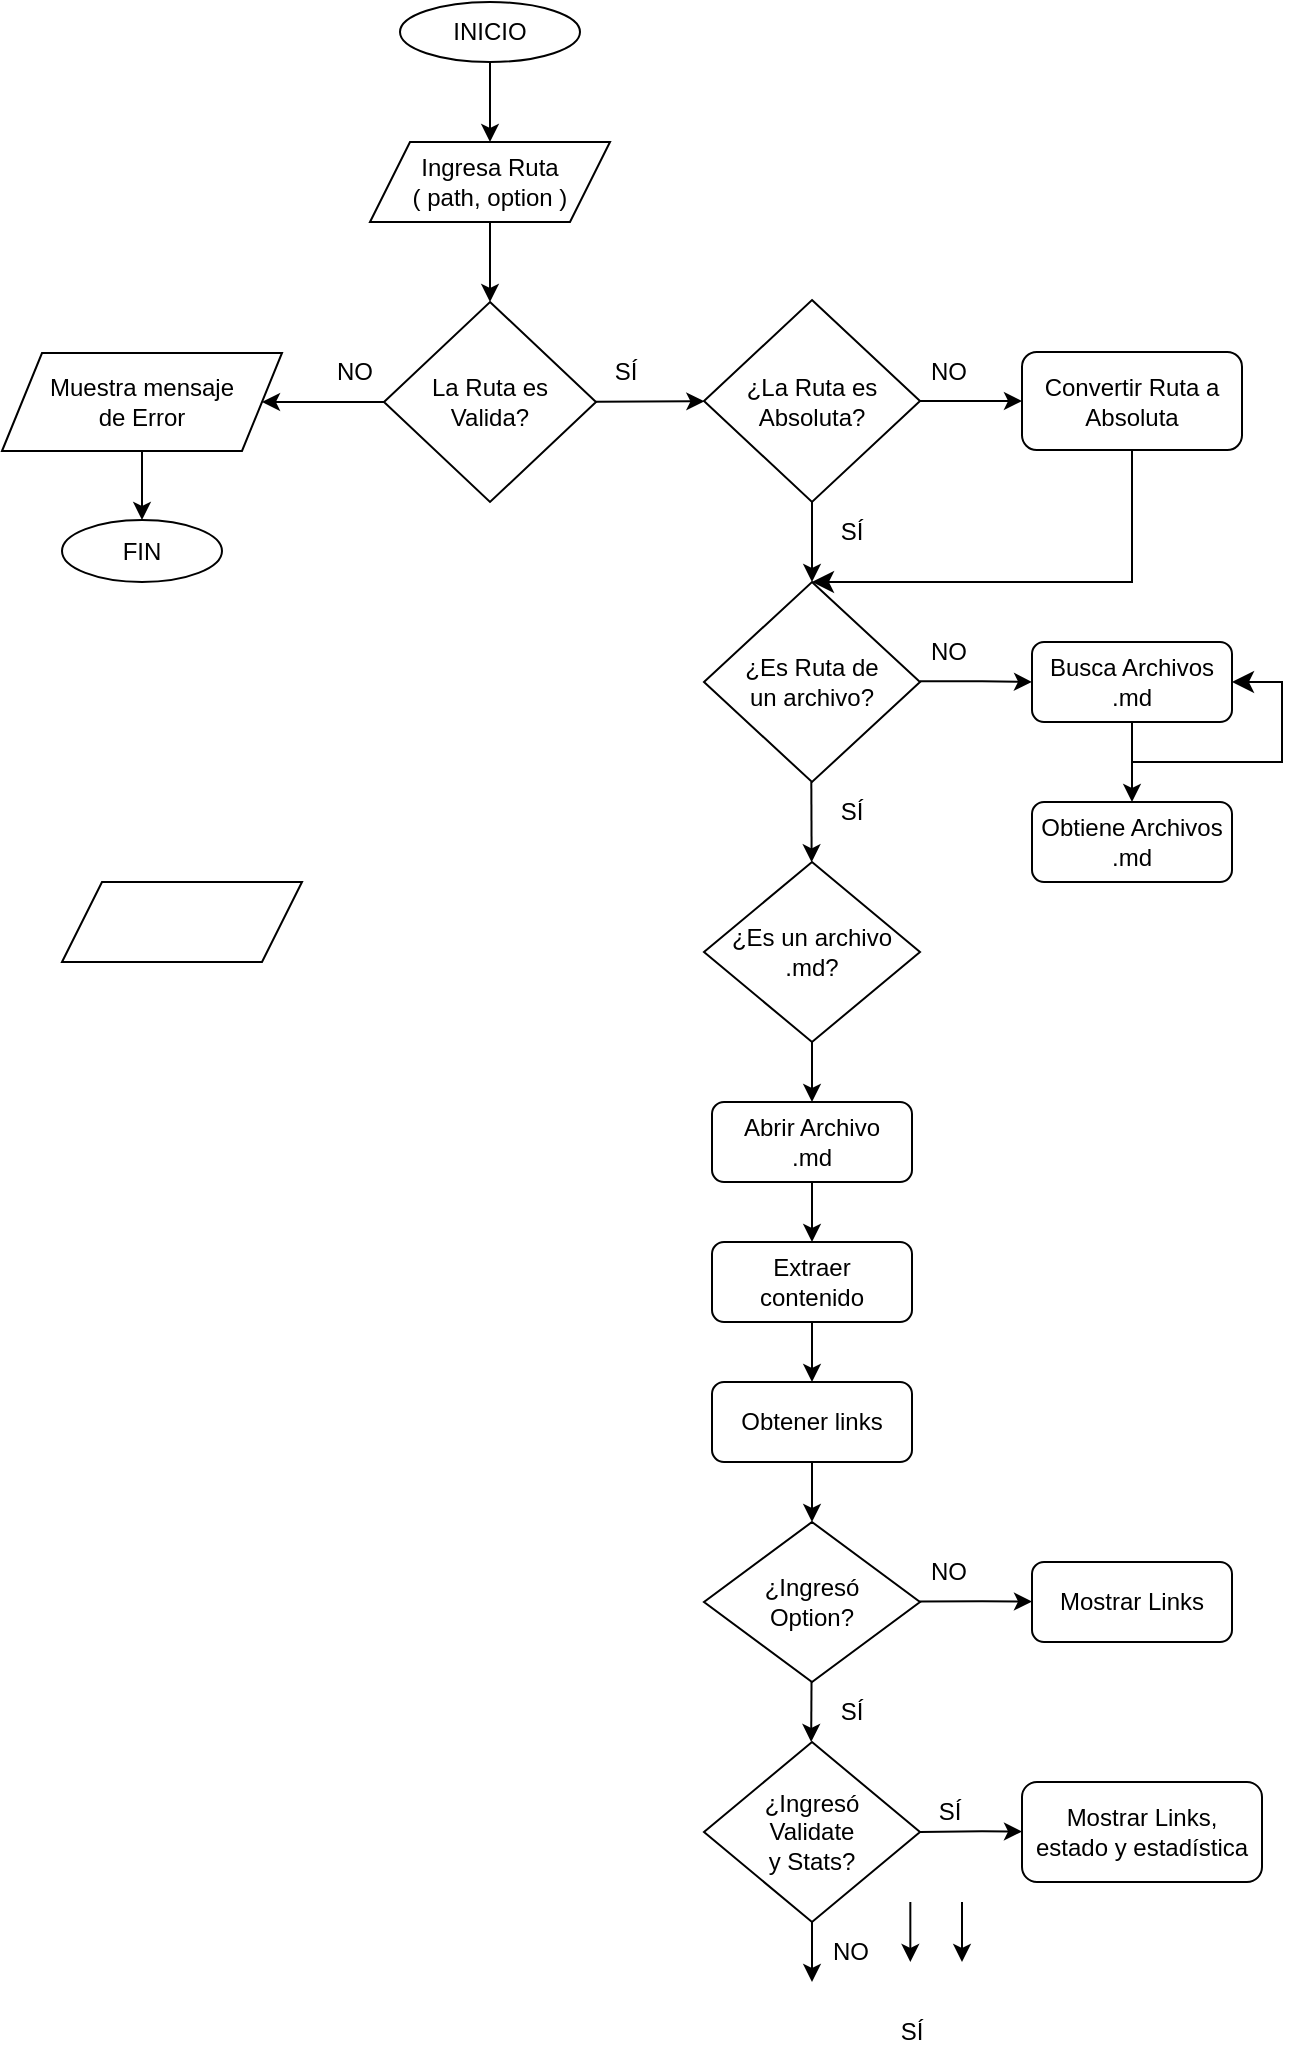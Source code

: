 <mxfile version="21.0.6" type="github">
  <diagram name="Página-1" id="93haLuahg1Ov3Uhfy_TV">
    <mxGraphModel dx="264" dy="368" grid="1" gridSize="10" guides="1" tooltips="1" connect="1" arrows="1" fold="1" page="1" pageScale="1" pageWidth="827" pageHeight="1169" math="0" shadow="0">
      <root>
        <mxCell id="0" />
        <mxCell id="1" parent="0" />
        <mxCell id="Y0-RWTtbSj_2u-Xx135a-1" value="INICIO" style="ellipse;whiteSpace=wrap;html=1;" vertex="1" parent="1">
          <mxGeometry x="369" y="50" width="90" height="30" as="geometry" />
        </mxCell>
        <mxCell id="Y0-RWTtbSj_2u-Xx135a-2" value="Ingresa Ruta&lt;br&gt;( path, option )" style="shape=parallelogram;perimeter=parallelogramPerimeter;whiteSpace=wrap;html=1;fixedSize=1;" vertex="1" parent="1">
          <mxGeometry x="354" y="120" width="120" height="40" as="geometry" />
        </mxCell>
        <mxCell id="Y0-RWTtbSj_2u-Xx135a-3" value="" style="endArrow=classic;html=1;rounded=0;" edge="1" parent="1" source="Y0-RWTtbSj_2u-Xx135a-1" target="Y0-RWTtbSj_2u-Xx135a-2">
          <mxGeometry width="50" height="50" relative="1" as="geometry">
            <mxPoint x="390" y="220" as="sourcePoint" />
            <mxPoint x="440" y="170" as="targetPoint" />
          </mxGeometry>
        </mxCell>
        <mxCell id="Y0-RWTtbSj_2u-Xx135a-4" value="La Ruta es &lt;br&gt;Valida?" style="rhombus;whiteSpace=wrap;html=1;" vertex="1" parent="1">
          <mxGeometry x="361" y="200" width="106" height="100" as="geometry" />
        </mxCell>
        <mxCell id="Y0-RWTtbSj_2u-Xx135a-5" value="" style="endArrow=classic;html=1;rounded=0;" edge="1" parent="1" source="Y0-RWTtbSj_2u-Xx135a-2" target="Y0-RWTtbSj_2u-Xx135a-4">
          <mxGeometry width="50" height="50" relative="1" as="geometry">
            <mxPoint x="414" y="160" as="sourcePoint" />
            <mxPoint x="414" y="200" as="targetPoint" />
          </mxGeometry>
        </mxCell>
        <mxCell id="Y0-RWTtbSj_2u-Xx135a-6" value="" style="endArrow=classic;html=1;rounded=0;" edge="1" parent="1" source="Y0-RWTtbSj_2u-Xx135a-4" target="Y0-RWTtbSj_2u-Xx135a-12">
          <mxGeometry width="50" height="50" relative="1" as="geometry">
            <mxPoint x="470" y="260" as="sourcePoint" />
            <mxPoint x="510" y="239" as="targetPoint" />
          </mxGeometry>
        </mxCell>
        <mxCell id="Y0-RWTtbSj_2u-Xx135a-7" value="" style="endArrow=classic;html=1;rounded=0;entryX=1;entryY=0.5;entryDx=0;entryDy=0;" edge="1" parent="1" source="Y0-RWTtbSj_2u-Xx135a-4" target="Y0-RWTtbSj_2u-Xx135a-15">
          <mxGeometry width="50" height="50" relative="1" as="geometry">
            <mxPoint x="360" y="250" as="sourcePoint" />
            <mxPoint x="340" y="250" as="targetPoint" />
          </mxGeometry>
        </mxCell>
        <mxCell id="Y0-RWTtbSj_2u-Xx135a-8" value="NO" style="text;strokeColor=none;align=center;fillColor=none;html=1;verticalAlign=middle;whiteSpace=wrap;rounded=0;" vertex="1" parent="1">
          <mxGeometry x="332" y="220" width="29" height="30" as="geometry" />
        </mxCell>
        <mxCell id="Y0-RWTtbSj_2u-Xx135a-9" value="SÍ" style="text;strokeColor=none;align=center;fillColor=none;html=1;verticalAlign=middle;whiteSpace=wrap;rounded=0;" vertex="1" parent="1">
          <mxGeometry x="467" y="220" width="30" height="30" as="geometry" />
        </mxCell>
        <mxCell id="Y0-RWTtbSj_2u-Xx135a-10" value="Convertir Ruta a Absoluta" style="rounded=1;whiteSpace=wrap;html=1;" vertex="1" parent="1">
          <mxGeometry x="680" y="225" width="110" height="49" as="geometry" />
        </mxCell>
        <mxCell id="Y0-RWTtbSj_2u-Xx135a-11" value="Busca Archivos .md" style="rounded=1;whiteSpace=wrap;html=1;" vertex="1" parent="1">
          <mxGeometry x="685" y="370" width="100" height="40" as="geometry" />
        </mxCell>
        <mxCell id="Y0-RWTtbSj_2u-Xx135a-12" value="¿La Ruta es Absoluta?" style="rhombus;whiteSpace=wrap;html=1;" vertex="1" parent="1">
          <mxGeometry x="521" y="199" width="108" height="101" as="geometry" />
        </mxCell>
        <mxCell id="Y0-RWTtbSj_2u-Xx135a-14" value="" style="shape=parallelogram;perimeter=parallelogramPerimeter;whiteSpace=wrap;html=1;fixedSize=1;" vertex="1" parent="1">
          <mxGeometry x="200" y="490" width="120" height="40" as="geometry" />
        </mxCell>
        <mxCell id="Y0-RWTtbSj_2u-Xx135a-19" value="" style="endArrow=classic;html=1;rounded=0;startArrow=none;entryX=0.5;entryY=0;entryDx=0;entryDy=0;exitX=0.5;exitY=1;exitDx=0;exitDy=0;" edge="1" parent="1" source="Y0-RWTtbSj_2u-Xx135a-15" target="Y0-RWTtbSj_2u-Xx135a-20">
          <mxGeometry width="50" height="50" relative="1" as="geometry">
            <mxPoint x="240" y="270" as="sourcePoint" />
            <mxPoint x="249.5" y="303.5" as="targetPoint" />
          </mxGeometry>
        </mxCell>
        <mxCell id="Y0-RWTtbSj_2u-Xx135a-20" value="FIN" style="ellipse;whiteSpace=wrap;html=1;" vertex="1" parent="1">
          <mxGeometry x="200" y="309" width="80" height="31" as="geometry" />
        </mxCell>
        <mxCell id="Y0-RWTtbSj_2u-Xx135a-21" value="" style="endArrow=classic;html=1;rounded=0;" edge="1" parent="1" source="Y0-RWTtbSj_2u-Xx135a-12" target="Y0-RWTtbSj_2u-Xx135a-10">
          <mxGeometry width="50" height="50" relative="1" as="geometry">
            <mxPoint x="612" y="239" as="sourcePoint" />
            <mxPoint x="690" y="240" as="targetPoint" />
          </mxGeometry>
        </mxCell>
        <mxCell id="Y0-RWTtbSj_2u-Xx135a-22" value="NO" style="text;strokeColor=none;align=center;fillColor=none;html=1;verticalAlign=middle;whiteSpace=wrap;rounded=0;" vertex="1" parent="1">
          <mxGeometry x="629" y="220" width="29" height="30" as="geometry" />
        </mxCell>
        <mxCell id="Y0-RWTtbSj_2u-Xx135a-23" value="" style="endArrow=classic;html=1;rounded=0;exitX=0.5;exitY=1;exitDx=0;exitDy=0;" edge="1" parent="1" source="Y0-RWTtbSj_2u-Xx135a-12" target="Y0-RWTtbSj_2u-Xx135a-25">
          <mxGeometry width="50" height="50" relative="1" as="geometry">
            <mxPoint x="561.5" y="280" as="sourcePoint" />
            <mxPoint x="561.5" y="320" as="targetPoint" />
          </mxGeometry>
        </mxCell>
        <mxCell id="Y0-RWTtbSj_2u-Xx135a-24" value="SÍ" style="text;strokeColor=none;align=center;fillColor=none;html=1;verticalAlign=middle;whiteSpace=wrap;rounded=0;" vertex="1" parent="1">
          <mxGeometry x="580" y="300" width="30" height="30" as="geometry" />
        </mxCell>
        <mxCell id="Y0-RWTtbSj_2u-Xx135a-25" value="¿Es Ruta de&lt;br&gt;un archivo?" style="rhombus;whiteSpace=wrap;html=1;" vertex="1" parent="1">
          <mxGeometry x="521" y="340" width="108" height="100" as="geometry" />
        </mxCell>
        <mxCell id="Y0-RWTtbSj_2u-Xx135a-26" value="" style="endArrow=none;html=1;rounded=0;" edge="1" parent="1" target="Y0-RWTtbSj_2u-Xx135a-15">
          <mxGeometry width="50" height="50" relative="1" as="geometry">
            <mxPoint x="249.5" y="263.5" as="sourcePoint" />
            <mxPoint x="249.5" y="303.5" as="targetPoint" />
          </mxGeometry>
        </mxCell>
        <mxCell id="Y0-RWTtbSj_2u-Xx135a-15" value="Muestra mensaje&lt;br&gt;de Error" style="shape=parallelogram;perimeter=parallelogramPerimeter;whiteSpace=wrap;html=1;fixedSize=1;" vertex="1" parent="1">
          <mxGeometry x="170" y="225.5" width="140" height="49" as="geometry" />
        </mxCell>
        <mxCell id="Y0-RWTtbSj_2u-Xx135a-29" value="" style="endArrow=classic;html=1;rounded=0;exitX=1;exitY=0.5;exitDx=0;exitDy=0;entryX=0;entryY=0.5;entryDx=0;entryDy=0;" edge="1" parent="1" target="Y0-RWTtbSj_2u-Xx135a-11">
          <mxGeometry width="50" height="50" relative="1" as="geometry">
            <mxPoint x="629" y="389.66" as="sourcePoint" />
            <mxPoint x="680" y="389.66" as="targetPoint" />
            <Array as="points">
              <mxPoint x="660" y="389.66" />
            </Array>
          </mxGeometry>
        </mxCell>
        <mxCell id="Y0-RWTtbSj_2u-Xx135a-30" value="" style="endArrow=classic;html=1;rounded=0;exitX=0.5;exitY=1;exitDx=0;exitDy=0;" edge="1" parent="1" target="Y0-RWTtbSj_2u-Xx135a-40">
          <mxGeometry width="50" height="50" relative="1" as="geometry">
            <mxPoint x="574.66" y="440" as="sourcePoint" />
            <mxPoint x="574.66" y="480" as="targetPoint" />
          </mxGeometry>
        </mxCell>
        <mxCell id="Y0-RWTtbSj_2u-Xx135a-31" value="SÍ" style="text;strokeColor=none;align=center;fillColor=none;html=1;verticalAlign=middle;whiteSpace=wrap;rounded=0;" vertex="1" parent="1">
          <mxGeometry x="580" y="440" width="30" height="30" as="geometry" />
        </mxCell>
        <mxCell id="Y0-RWTtbSj_2u-Xx135a-32" value="NO" style="text;strokeColor=none;align=center;fillColor=none;html=1;verticalAlign=middle;whiteSpace=wrap;rounded=0;" vertex="1" parent="1">
          <mxGeometry x="629" y="360" width="29" height="30" as="geometry" />
        </mxCell>
        <mxCell id="Y0-RWTtbSj_2u-Xx135a-33" value="Obtiene Archivos .md" style="rounded=1;whiteSpace=wrap;html=1;" vertex="1" parent="1">
          <mxGeometry x="685" y="450" width="100" height="40" as="geometry" />
        </mxCell>
        <mxCell id="Y0-RWTtbSj_2u-Xx135a-34" value="" style="edgeStyle=segmentEdgeStyle;endArrow=classic;html=1;curved=0;rounded=0;endSize=8;startSize=8;exitX=0.5;exitY=1;exitDx=0;exitDy=0;entryX=0.5;entryY=0;entryDx=0;entryDy=0;" edge="1" parent="1" source="Y0-RWTtbSj_2u-Xx135a-10" target="Y0-RWTtbSj_2u-Xx135a-25">
          <mxGeometry width="50" height="50" relative="1" as="geometry">
            <mxPoint x="685" y="339.97" as="sourcePoint" />
            <mxPoint x="735" y="289.97" as="targetPoint" />
            <Array as="points">
              <mxPoint x="735" y="340" />
            </Array>
          </mxGeometry>
        </mxCell>
        <mxCell id="Y0-RWTtbSj_2u-Xx135a-36" value="" style="endArrow=classic;html=1;rounded=0;exitX=0.5;exitY=1;exitDx=0;exitDy=0;entryX=0.5;entryY=0;entryDx=0;entryDy=0;" edge="1" parent="1" source="Y0-RWTtbSj_2u-Xx135a-11" target="Y0-RWTtbSj_2u-Xx135a-33">
          <mxGeometry width="50" height="50" relative="1" as="geometry">
            <mxPoint x="584.66" y="450" as="sourcePoint" />
            <mxPoint x="584.66" y="490" as="targetPoint" />
          </mxGeometry>
        </mxCell>
        <mxCell id="Y0-RWTtbSj_2u-Xx135a-39" value="" style="edgeStyle=elbowEdgeStyle;elbow=horizontal;endArrow=classic;html=1;curved=0;rounded=0;endSize=8;startSize=8;entryX=1;entryY=0.5;entryDx=0;entryDy=0;" edge="1" parent="1" target="Y0-RWTtbSj_2u-Xx135a-11">
          <mxGeometry width="50" height="50" relative="1" as="geometry">
            <mxPoint x="735" y="430" as="sourcePoint" />
            <mxPoint x="820" y="400" as="targetPoint" />
            <Array as="points">
              <mxPoint x="810" y="430" />
            </Array>
          </mxGeometry>
        </mxCell>
        <mxCell id="Y0-RWTtbSj_2u-Xx135a-40" value="¿Es un&amp;nbsp;archivo&lt;br&gt;.md?" style="rhombus;whiteSpace=wrap;html=1;" vertex="1" parent="1">
          <mxGeometry x="521" y="480" width="108" height="90" as="geometry" />
        </mxCell>
        <mxCell id="Y0-RWTtbSj_2u-Xx135a-42" value="Abrir Archivo &lt;br&gt;.md" style="rounded=1;whiteSpace=wrap;html=1;" vertex="1" parent="1">
          <mxGeometry x="525" y="600" width="100" height="40" as="geometry" />
        </mxCell>
        <mxCell id="Y0-RWTtbSj_2u-Xx135a-43" value="Extraer &lt;br&gt;contenido" style="rounded=1;whiteSpace=wrap;html=1;" vertex="1" parent="1">
          <mxGeometry x="525" y="670" width="100" height="40" as="geometry" />
        </mxCell>
        <mxCell id="Y0-RWTtbSj_2u-Xx135a-44" value="Obtener links" style="rounded=1;whiteSpace=wrap;html=1;" vertex="1" parent="1">
          <mxGeometry x="525" y="740" width="100" height="40" as="geometry" />
        </mxCell>
        <mxCell id="Y0-RWTtbSj_2u-Xx135a-45" value="" style="endArrow=classic;html=1;rounded=0;entryX=0.5;entryY=0;entryDx=0;entryDy=0;" edge="1" parent="1" source="Y0-RWTtbSj_2u-Xx135a-40" target="Y0-RWTtbSj_2u-Xx135a-42">
          <mxGeometry width="50" height="50" relative="1" as="geometry">
            <mxPoint x="575" y="580" as="sourcePoint" />
            <mxPoint x="585" y="490" as="targetPoint" />
          </mxGeometry>
        </mxCell>
        <mxCell id="Y0-RWTtbSj_2u-Xx135a-46" value="" style="endArrow=classic;html=1;rounded=0;" edge="1" parent="1" source="Y0-RWTtbSj_2u-Xx135a-42" target="Y0-RWTtbSj_2u-Xx135a-43">
          <mxGeometry width="50" height="50" relative="1" as="geometry">
            <mxPoint x="574.58" y="640" as="sourcePoint" />
            <mxPoint x="574.58" y="680" as="targetPoint" />
          </mxGeometry>
        </mxCell>
        <mxCell id="Y0-RWTtbSj_2u-Xx135a-47" value="" style="endArrow=classic;html=1;rounded=0;exitX=0.5;exitY=1;exitDx=0;exitDy=0;" edge="1" parent="1" source="Y0-RWTtbSj_2u-Xx135a-43" target="Y0-RWTtbSj_2u-Xx135a-44">
          <mxGeometry width="50" height="50" relative="1" as="geometry">
            <mxPoint x="574.58" y="720" as="sourcePoint" />
            <mxPoint x="575" y="740" as="targetPoint" />
          </mxGeometry>
        </mxCell>
        <mxCell id="Y0-RWTtbSj_2u-Xx135a-49" value="" style="endArrow=classic;html=1;rounded=0;" edge="1" parent="1" source="Y0-RWTtbSj_2u-Xx135a-44" target="Y0-RWTtbSj_2u-Xx135a-50">
          <mxGeometry width="50" height="50" relative="1" as="geometry">
            <mxPoint x="574.58" y="780" as="sourcePoint" />
            <mxPoint x="574.58" y="810" as="targetPoint" />
          </mxGeometry>
        </mxCell>
        <mxCell id="Y0-RWTtbSj_2u-Xx135a-50" value="¿Ingresó &lt;br&gt;Option?" style="rhombus;whiteSpace=wrap;html=1;" vertex="1" parent="1">
          <mxGeometry x="521" y="810" width="108" height="80" as="geometry" />
        </mxCell>
        <mxCell id="Y0-RWTtbSj_2u-Xx135a-51" value="" style="endArrow=classic;html=1;rounded=0;" edge="1" parent="1" source="Y0-RWTtbSj_2u-Xx135a-50">
          <mxGeometry width="50" height="50" relative="1" as="geometry">
            <mxPoint x="574.58" y="890" as="sourcePoint" />
            <mxPoint x="574.58" y="920" as="targetPoint" />
          </mxGeometry>
        </mxCell>
        <mxCell id="Y0-RWTtbSj_2u-Xx135a-52" value="" style="endArrow=classic;html=1;rounded=0;" edge="1" parent="1">
          <mxGeometry width="50" height="50" relative="1" as="geometry">
            <mxPoint x="650" y="1000" as="sourcePoint" />
            <mxPoint x="650" y="1030" as="targetPoint" />
          </mxGeometry>
        </mxCell>
        <mxCell id="Y0-RWTtbSj_2u-Xx135a-53" value="" style="endArrow=classic;html=1;rounded=0;" edge="1" parent="1">
          <mxGeometry width="50" height="50" relative="1" as="geometry">
            <mxPoint x="624.17" y="1000" as="sourcePoint" />
            <mxPoint x="624.17" y="1030" as="targetPoint" />
          </mxGeometry>
        </mxCell>
        <mxCell id="Y0-RWTtbSj_2u-Xx135a-54" value="SÍ" style="text;strokeColor=none;align=center;fillColor=none;html=1;verticalAlign=middle;whiteSpace=wrap;rounded=0;" vertex="1" parent="1">
          <mxGeometry x="629" y="940" width="30" height="30" as="geometry" />
        </mxCell>
        <mxCell id="Y0-RWTtbSj_2u-Xx135a-55" value="SÍ" style="text;strokeColor=none;align=center;fillColor=none;html=1;verticalAlign=middle;whiteSpace=wrap;rounded=0;" vertex="1" parent="1">
          <mxGeometry x="610" y="1050" width="30" height="30" as="geometry" />
        </mxCell>
        <mxCell id="Y0-RWTtbSj_2u-Xx135a-56" value="SÍ" style="text;strokeColor=none;align=center;fillColor=none;html=1;verticalAlign=middle;whiteSpace=wrap;rounded=0;" vertex="1" parent="1">
          <mxGeometry x="580" y="890" width="30" height="30" as="geometry" />
        </mxCell>
        <mxCell id="Y0-RWTtbSj_2u-Xx135a-57" value="Mostrar Links" style="rounded=1;whiteSpace=wrap;html=1;" vertex="1" parent="1">
          <mxGeometry x="685" y="830" width="100" height="40" as="geometry" />
        </mxCell>
        <mxCell id="Y0-RWTtbSj_2u-Xx135a-58" value="" style="endArrow=classic;html=1;rounded=0;" edge="1" parent="1" source="Y0-RWTtbSj_2u-Xx135a-50" target="Y0-RWTtbSj_2u-Xx135a-57">
          <mxGeometry width="50" height="50" relative="1" as="geometry">
            <mxPoint x="629" y="849.66" as="sourcePoint" />
            <mxPoint x="685" y="850" as="targetPoint" />
            <Array as="points">
              <mxPoint x="660" y="849.66" />
            </Array>
          </mxGeometry>
        </mxCell>
        <mxCell id="Y0-RWTtbSj_2u-Xx135a-59" value="NO" style="text;strokeColor=none;align=center;fillColor=none;html=1;verticalAlign=middle;whiteSpace=wrap;rounded=0;" vertex="1" parent="1">
          <mxGeometry x="629" y="820" width="29" height="30" as="geometry" />
        </mxCell>
        <mxCell id="Y0-RWTtbSj_2u-Xx135a-60" value="¿Ingresó &lt;br&gt;Validate &lt;br&gt;y Stats?" style="rhombus;whiteSpace=wrap;html=1;" vertex="1" parent="1">
          <mxGeometry x="521" y="920" width="108" height="90" as="geometry" />
        </mxCell>
        <mxCell id="Y0-RWTtbSj_2u-Xx135a-61" value="" style="endArrow=classic;html=1;rounded=0;" edge="1" parent="1" source="Y0-RWTtbSj_2u-Xx135a-60">
          <mxGeometry width="50" height="50" relative="1" as="geometry">
            <mxPoint x="574.58" y="1000" as="sourcePoint" />
            <mxPoint x="575" y="1040" as="targetPoint" />
          </mxGeometry>
        </mxCell>
        <mxCell id="Y0-RWTtbSj_2u-Xx135a-63" value="Mostrar Links, &lt;br&gt;estado y estadística" style="rounded=1;whiteSpace=wrap;html=1;" vertex="1" parent="1">
          <mxGeometry x="680" y="940" width="120" height="50" as="geometry" />
        </mxCell>
        <mxCell id="Y0-RWTtbSj_2u-Xx135a-64" value="" style="endArrow=classic;html=1;rounded=0;" edge="1" parent="1" target="Y0-RWTtbSj_2u-Xx135a-63">
          <mxGeometry width="50" height="50" relative="1" as="geometry">
            <mxPoint x="629" y="965" as="sourcePoint" />
            <mxPoint x="685" y="965" as="targetPoint" />
            <Array as="points">
              <mxPoint x="660" y="964.66" />
            </Array>
          </mxGeometry>
        </mxCell>
        <mxCell id="Y0-RWTtbSj_2u-Xx135a-65" value="NO" style="text;strokeColor=none;align=center;fillColor=none;html=1;verticalAlign=middle;whiteSpace=wrap;rounded=0;" vertex="1" parent="1">
          <mxGeometry x="580" y="1010" width="29" height="30" as="geometry" />
        </mxCell>
      </root>
    </mxGraphModel>
  </diagram>
</mxfile>
